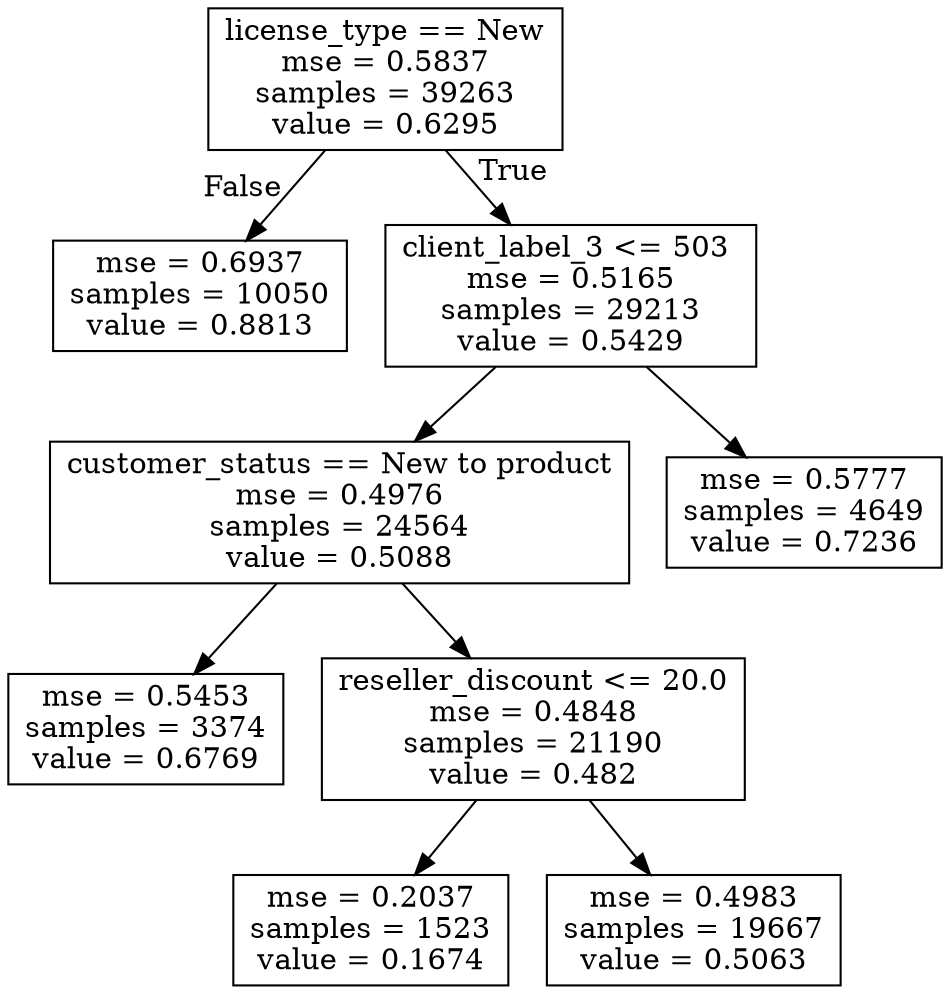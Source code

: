digraph Tree {
node [shape=box] ;
0 [label="license_type == New\nmse = 0.5837\nsamples = 39263\nvalue = 0.6295"] ;
1 [label="mse = 0.6937\nsamples = 10050\nvalue = 0.8813"] ;
0 -> 1 [labeldistance=2.5, labelangle=45, headlabel="False"] ;
2 [label="client_label_3 <= 503 \nmse = 0.5165\nsamples = 29213\nvalue = 0.5429"] ;
0 -> 2 [labeldistance=2.5, labelangle=-45, headlabel="True"] ;
4 [label="customer_status == New to product\nmse = 0.4976\nsamples = 24564\nvalue = 0.5088"] ;
2 -> 4 ;
3 [label="mse = 0.5777\nsamples = 4649\nvalue = 0.7236"] ;
2 -> 3 ;
6 [label="mse = 0.5453\nsamples = 3374\nvalue = 0.6769"] ;
4 -> 6 ;
5 [label="reseller_discount <= 20.0\nmse = 0.4848\nsamples = 21190\nvalue = 0.482"] ;
4 -> 5 ;
8 [label="mse = 0.2037\nsamples = 1523\nvalue = 0.1674"] ;
5 -> 8 ;
7 [label="mse = 0.4983\nsamples = 19667\nvalue = 0.5063"] ;
5 -> 7 ;
}
